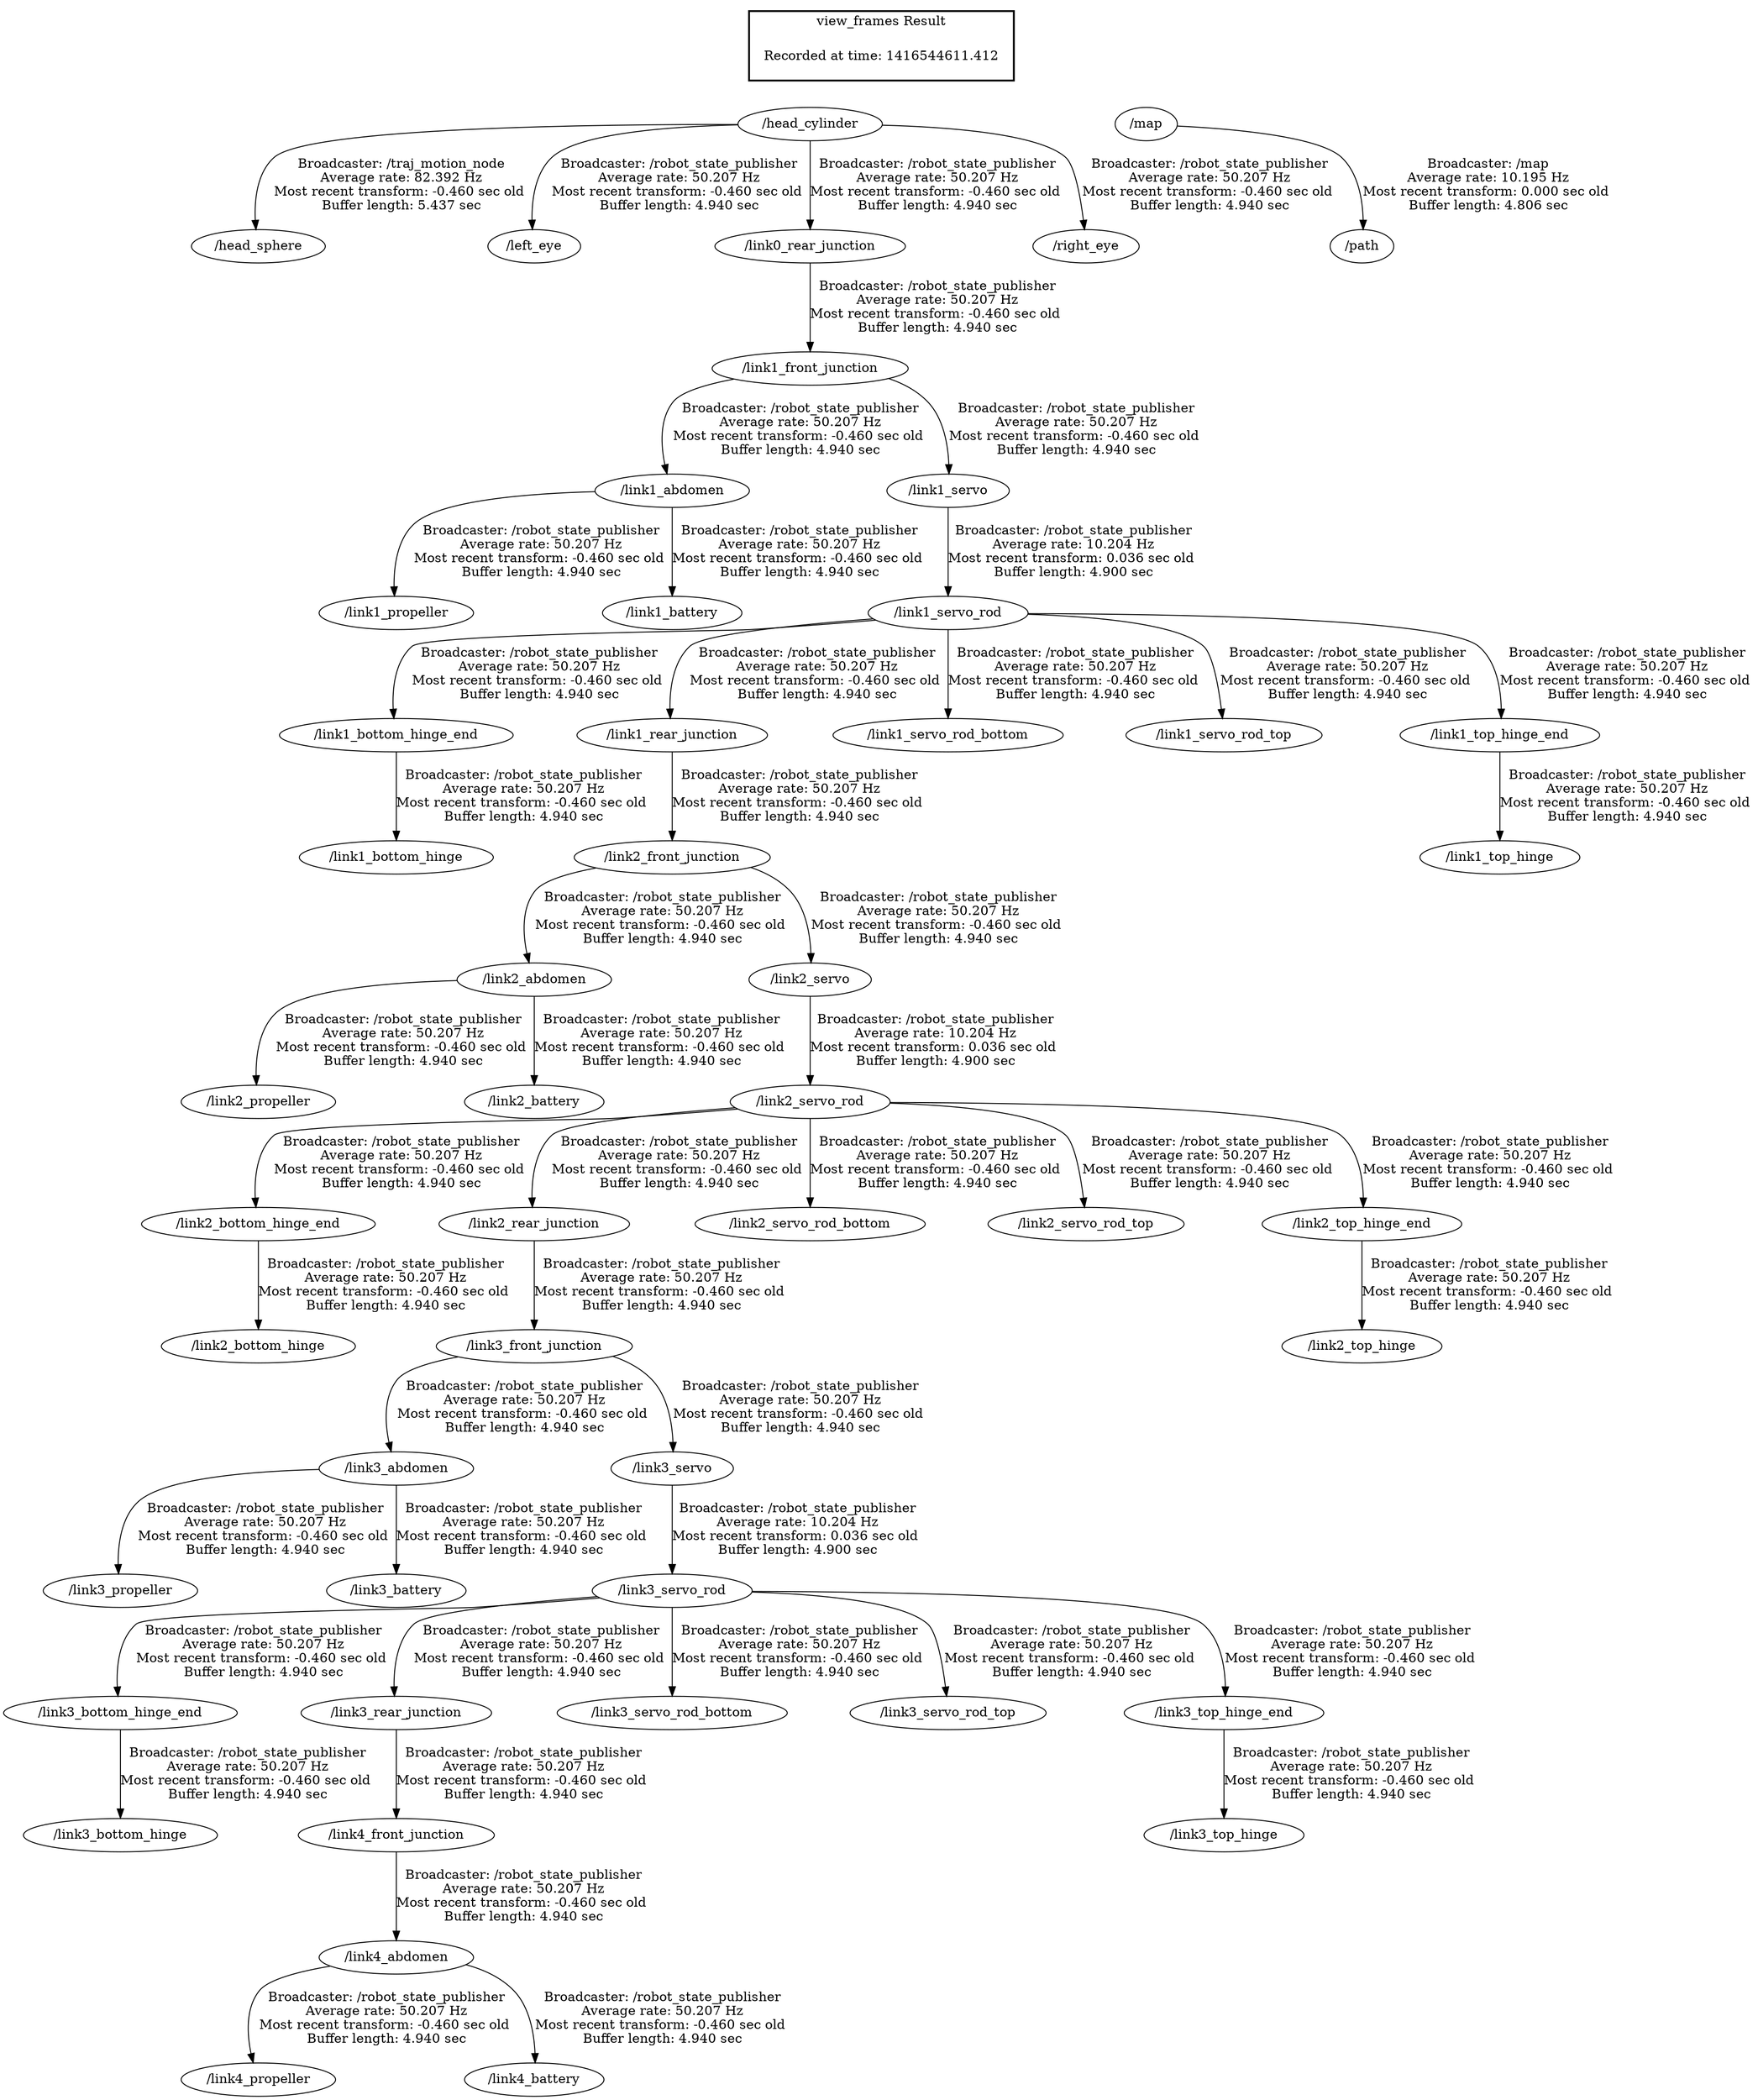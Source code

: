 digraph G {
"/head_cylinder" -> "/head_sphere"[label="Broadcaster: /traj_motion_node\nAverage rate: 82.392 Hz\nMost recent transform: -0.460 sec old \nBuffer length: 5.437 sec\n"];
"/head_cylinder" -> "/left_eye"[label="Broadcaster: /robot_state_publisher\nAverage rate: 50.207 Hz\nMost recent transform: -0.460 sec old \nBuffer length: 4.940 sec\n"];
"/link1_abdomen" -> "/link1_propeller"[label="Broadcaster: /robot_state_publisher\nAverage rate: 50.207 Hz\nMost recent transform: -0.460 sec old \nBuffer length: 4.940 sec\n"];
"/link1_front_junction" -> "/link1_abdomen"[label="Broadcaster: /robot_state_publisher\nAverage rate: 50.207 Hz\nMost recent transform: -0.460 sec old \nBuffer length: 4.940 sec\n"];
"/link0_rear_junction" -> "/link1_front_junction"[label="Broadcaster: /robot_state_publisher\nAverage rate: 50.207 Hz\nMost recent transform: -0.460 sec old \nBuffer length: 4.940 sec\n"];
"/head_cylinder" -> "/link0_rear_junction"[label="Broadcaster: /robot_state_publisher\nAverage rate: 50.207 Hz\nMost recent transform: -0.460 sec old \nBuffer length: 4.940 sec\n"];
"/link2_abdomen" -> "/link2_propeller"[label="Broadcaster: /robot_state_publisher\nAverage rate: 50.207 Hz\nMost recent transform: -0.460 sec old \nBuffer length: 4.940 sec\n"];
"/link2_front_junction" -> "/link2_abdomen"[label="Broadcaster: /robot_state_publisher\nAverage rate: 50.207 Hz\nMost recent transform: -0.460 sec old \nBuffer length: 4.940 sec\n"];
"/link1_abdomen" -> "/link1_battery"[label="Broadcaster: /robot_state_publisher\nAverage rate: 50.207 Hz\nMost recent transform: -0.460 sec old \nBuffer length: 4.940 sec\n"];
"/link1_servo_rod" -> "/link1_bottom_hinge_end"[label="Broadcaster: /robot_state_publisher\nAverage rate: 50.207 Hz\nMost recent transform: -0.460 sec old \nBuffer length: 4.940 sec\n"];
"/link1_servo" -> "/link1_servo_rod"[label="Broadcaster: /robot_state_publisher\nAverage rate: 10.204 Hz\nMost recent transform: 0.036 sec old \nBuffer length: 4.900 sec\n"];
"/link1_bottom_hinge_end" -> "/link1_bottom_hinge"[label="Broadcaster: /robot_state_publisher\nAverage rate: 50.207 Hz\nMost recent transform: -0.460 sec old \nBuffer length: 4.940 sec\n"];
"/link1_rear_junction" -> "/link2_front_junction"[label="Broadcaster: /robot_state_publisher\nAverage rate: 50.207 Hz\nMost recent transform: -0.460 sec old \nBuffer length: 4.940 sec\n"];
"/link1_servo_rod" -> "/link1_rear_junction"[label="Broadcaster: /robot_state_publisher\nAverage rate: 50.207 Hz\nMost recent transform: -0.460 sec old \nBuffer length: 4.940 sec\n"];
"/link1_front_junction" -> "/link1_servo"[label="Broadcaster: /robot_state_publisher\nAverage rate: 50.207 Hz\nMost recent transform: -0.460 sec old \nBuffer length: 4.940 sec\n"];
"/link1_servo_rod" -> "/link1_servo_rod_bottom"[label="Broadcaster: /robot_state_publisher\nAverage rate: 50.207 Hz\nMost recent transform: -0.460 sec old \nBuffer length: 4.940 sec\n"];
"/link1_servo_rod" -> "/link1_servo_rod_top"[label="Broadcaster: /robot_state_publisher\nAverage rate: 50.207 Hz\nMost recent transform: -0.460 sec old \nBuffer length: 4.940 sec\n"];
"/link1_servo_rod" -> "/link1_top_hinge_end"[label="Broadcaster: /robot_state_publisher\nAverage rate: 50.207 Hz\nMost recent transform: -0.460 sec old \nBuffer length: 4.940 sec\n"];
"/link1_top_hinge_end" -> "/link1_top_hinge"[label="Broadcaster: /robot_state_publisher\nAverage rate: 50.207 Hz\nMost recent transform: -0.460 sec old \nBuffer length: 4.940 sec\n"];
"/link3_abdomen" -> "/link3_propeller"[label="Broadcaster: /robot_state_publisher\nAverage rate: 50.207 Hz\nMost recent transform: -0.460 sec old \nBuffer length: 4.940 sec\n"];
"/link3_front_junction" -> "/link3_abdomen"[label="Broadcaster: /robot_state_publisher\nAverage rate: 50.207 Hz\nMost recent transform: -0.460 sec old \nBuffer length: 4.940 sec\n"];
"/link2_abdomen" -> "/link2_battery"[label="Broadcaster: /robot_state_publisher\nAverage rate: 50.207 Hz\nMost recent transform: -0.460 sec old \nBuffer length: 4.940 sec\n"];
"/link2_servo_rod" -> "/link2_bottom_hinge_end"[label="Broadcaster: /robot_state_publisher\nAverage rate: 50.207 Hz\nMost recent transform: -0.460 sec old \nBuffer length: 4.940 sec\n"];
"/link2_servo" -> "/link2_servo_rod"[label="Broadcaster: /robot_state_publisher\nAverage rate: 10.204 Hz\nMost recent transform: 0.036 sec old \nBuffer length: 4.900 sec\n"];
"/link2_bottom_hinge_end" -> "/link2_bottom_hinge"[label="Broadcaster: /robot_state_publisher\nAverage rate: 50.207 Hz\nMost recent transform: -0.460 sec old \nBuffer length: 4.940 sec\n"];
"/link2_rear_junction" -> "/link3_front_junction"[label="Broadcaster: /robot_state_publisher\nAverage rate: 50.207 Hz\nMost recent transform: -0.460 sec old \nBuffer length: 4.940 sec\n"];
"/link2_servo_rod" -> "/link2_rear_junction"[label="Broadcaster: /robot_state_publisher\nAverage rate: 50.207 Hz\nMost recent transform: -0.460 sec old \nBuffer length: 4.940 sec\n"];
"/link2_front_junction" -> "/link2_servo"[label="Broadcaster: /robot_state_publisher\nAverage rate: 50.207 Hz\nMost recent transform: -0.460 sec old \nBuffer length: 4.940 sec\n"];
"/link2_servo_rod" -> "/link2_servo_rod_bottom"[label="Broadcaster: /robot_state_publisher\nAverage rate: 50.207 Hz\nMost recent transform: -0.460 sec old \nBuffer length: 4.940 sec\n"];
"/link2_servo_rod" -> "/link2_servo_rod_top"[label="Broadcaster: /robot_state_publisher\nAverage rate: 50.207 Hz\nMost recent transform: -0.460 sec old \nBuffer length: 4.940 sec\n"];
"/link2_servo_rod" -> "/link2_top_hinge_end"[label="Broadcaster: /robot_state_publisher\nAverage rate: 50.207 Hz\nMost recent transform: -0.460 sec old \nBuffer length: 4.940 sec\n"];
"/link2_top_hinge_end" -> "/link2_top_hinge"[label="Broadcaster: /robot_state_publisher\nAverage rate: 50.207 Hz\nMost recent transform: -0.460 sec old \nBuffer length: 4.940 sec\n"];
"/link4_abdomen" -> "/link4_propeller"[label="Broadcaster: /robot_state_publisher\nAverage rate: 50.207 Hz\nMost recent transform: -0.460 sec old \nBuffer length: 4.940 sec\n"];
"/link4_front_junction" -> "/link4_abdomen"[label="Broadcaster: /robot_state_publisher\nAverage rate: 50.207 Hz\nMost recent transform: -0.460 sec old \nBuffer length: 4.940 sec\n"];
"/link3_abdomen" -> "/link3_battery"[label="Broadcaster: /robot_state_publisher\nAverage rate: 50.207 Hz\nMost recent transform: -0.460 sec old \nBuffer length: 4.940 sec\n"];
"/link3_servo_rod" -> "/link3_bottom_hinge_end"[label="Broadcaster: /robot_state_publisher\nAverage rate: 50.207 Hz\nMost recent transform: -0.460 sec old \nBuffer length: 4.940 sec\n"];
"/link3_servo" -> "/link3_servo_rod"[label="Broadcaster: /robot_state_publisher\nAverage rate: 10.204 Hz\nMost recent transform: 0.036 sec old \nBuffer length: 4.900 sec\n"];
"/link3_bottom_hinge_end" -> "/link3_bottom_hinge"[label="Broadcaster: /robot_state_publisher\nAverage rate: 50.207 Hz\nMost recent transform: -0.460 sec old \nBuffer length: 4.940 sec\n"];
"/link3_rear_junction" -> "/link4_front_junction"[label="Broadcaster: /robot_state_publisher\nAverage rate: 50.207 Hz\nMost recent transform: -0.460 sec old \nBuffer length: 4.940 sec\n"];
"/link3_servo_rod" -> "/link3_rear_junction"[label="Broadcaster: /robot_state_publisher\nAverage rate: 50.207 Hz\nMost recent transform: -0.460 sec old \nBuffer length: 4.940 sec\n"];
"/link3_front_junction" -> "/link3_servo"[label="Broadcaster: /robot_state_publisher\nAverage rate: 50.207 Hz\nMost recent transform: -0.460 sec old \nBuffer length: 4.940 sec\n"];
"/link3_servo_rod" -> "/link3_servo_rod_bottom"[label="Broadcaster: /robot_state_publisher\nAverage rate: 50.207 Hz\nMost recent transform: -0.460 sec old \nBuffer length: 4.940 sec\n"];
"/link3_servo_rod" -> "/link3_servo_rod_top"[label="Broadcaster: /robot_state_publisher\nAverage rate: 50.207 Hz\nMost recent transform: -0.460 sec old \nBuffer length: 4.940 sec\n"];
"/link3_servo_rod" -> "/link3_top_hinge_end"[label="Broadcaster: /robot_state_publisher\nAverage rate: 50.207 Hz\nMost recent transform: -0.460 sec old \nBuffer length: 4.940 sec\n"];
"/link3_top_hinge_end" -> "/link3_top_hinge"[label="Broadcaster: /robot_state_publisher\nAverage rate: 50.207 Hz\nMost recent transform: -0.460 sec old \nBuffer length: 4.940 sec\n"];
"/link4_abdomen" -> "/link4_battery"[label="Broadcaster: /robot_state_publisher\nAverage rate: 50.207 Hz\nMost recent transform: -0.460 sec old \nBuffer length: 4.940 sec\n"];
"/head_cylinder" -> "/right_eye"[label="Broadcaster: /robot_state_publisher\nAverage rate: 50.207 Hz\nMost recent transform: -0.460 sec old \nBuffer length: 4.940 sec\n"];
"/map" -> "/path"[label="Broadcaster: /map\nAverage rate: 10.195 Hz\nMost recent transform: 0.000 sec old \nBuffer length: 4.806 sec\n"];
edge [style=invis];
 subgraph cluster_legend { style=bold; color=black; label ="view_frames Result";
"Recorded at time: 1416544611.412"[ shape=plaintext ] ;
 }->"/head_cylinder";
edge [style=invis];
 subgraph cluster_legend { style=bold; color=black; label ="view_frames Result";
"Recorded at time: 1416544611.412"[ shape=plaintext ] ;
 }->"/map";
}